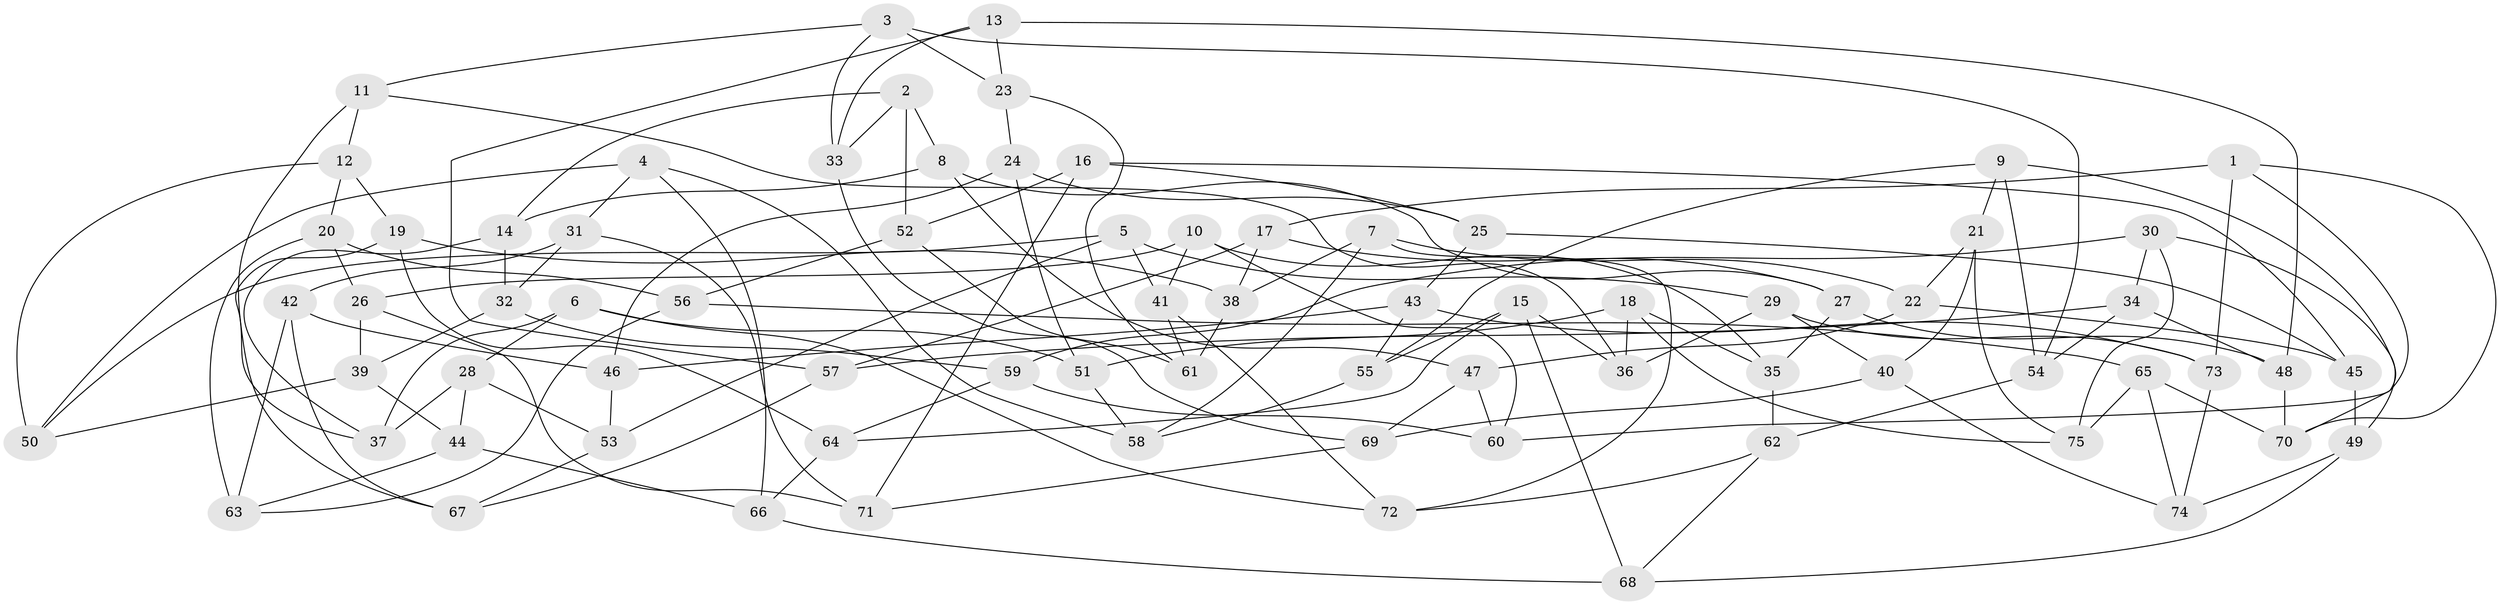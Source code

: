 // coarse degree distribution, {6: 0.6046511627906976, 4: 0.2558139534883721, 5: 0.13953488372093023}
// Generated by graph-tools (version 1.1) at 2025/24/03/03/25 07:24:29]
// undirected, 75 vertices, 150 edges
graph export_dot {
graph [start="1"]
  node [color=gray90,style=filled];
  1;
  2;
  3;
  4;
  5;
  6;
  7;
  8;
  9;
  10;
  11;
  12;
  13;
  14;
  15;
  16;
  17;
  18;
  19;
  20;
  21;
  22;
  23;
  24;
  25;
  26;
  27;
  28;
  29;
  30;
  31;
  32;
  33;
  34;
  35;
  36;
  37;
  38;
  39;
  40;
  41;
  42;
  43;
  44;
  45;
  46;
  47;
  48;
  49;
  50;
  51;
  52;
  53;
  54;
  55;
  56;
  57;
  58;
  59;
  60;
  61;
  62;
  63;
  64;
  65;
  66;
  67;
  68;
  69;
  70;
  71;
  72;
  73;
  74;
  75;
  1 -- 73;
  1 -- 17;
  1 -- 70;
  1 -- 60;
  2 -- 8;
  2 -- 33;
  2 -- 14;
  2 -- 52;
  3 -- 54;
  3 -- 11;
  3 -- 33;
  3 -- 23;
  4 -- 66;
  4 -- 50;
  4 -- 31;
  4 -- 58;
  5 -- 50;
  5 -- 29;
  5 -- 41;
  5 -- 53;
  6 -- 51;
  6 -- 72;
  6 -- 28;
  6 -- 37;
  7 -- 38;
  7 -- 72;
  7 -- 22;
  7 -- 58;
  8 -- 27;
  8 -- 14;
  8 -- 47;
  9 -- 55;
  9 -- 70;
  9 -- 21;
  9 -- 54;
  10 -- 26;
  10 -- 35;
  10 -- 41;
  10 -- 60;
  11 -- 36;
  11 -- 37;
  11 -- 12;
  12 -- 19;
  12 -- 20;
  12 -- 50;
  13 -- 57;
  13 -- 48;
  13 -- 23;
  13 -- 33;
  14 -- 32;
  14 -- 37;
  15 -- 64;
  15 -- 68;
  15 -- 55;
  15 -- 36;
  16 -- 45;
  16 -- 52;
  16 -- 71;
  16 -- 25;
  17 -- 57;
  17 -- 27;
  17 -- 38;
  18 -- 51;
  18 -- 75;
  18 -- 35;
  18 -- 36;
  19 -- 67;
  19 -- 38;
  19 -- 64;
  20 -- 56;
  20 -- 26;
  20 -- 63;
  21 -- 40;
  21 -- 22;
  21 -- 75;
  22 -- 45;
  22 -- 47;
  23 -- 24;
  23 -- 61;
  24 -- 51;
  24 -- 25;
  24 -- 46;
  25 -- 43;
  25 -- 45;
  26 -- 71;
  26 -- 39;
  27 -- 48;
  27 -- 35;
  28 -- 44;
  28 -- 53;
  28 -- 37;
  29 -- 40;
  29 -- 36;
  29 -- 73;
  30 -- 34;
  30 -- 49;
  30 -- 75;
  30 -- 59;
  31 -- 71;
  31 -- 42;
  31 -- 32;
  32 -- 59;
  32 -- 39;
  33 -- 69;
  34 -- 54;
  34 -- 48;
  34 -- 57;
  35 -- 62;
  38 -- 61;
  39 -- 50;
  39 -- 44;
  40 -- 69;
  40 -- 74;
  41 -- 61;
  41 -- 72;
  42 -- 67;
  42 -- 46;
  42 -- 63;
  43 -- 55;
  43 -- 46;
  43 -- 73;
  44 -- 63;
  44 -- 66;
  45 -- 49;
  46 -- 53;
  47 -- 69;
  47 -- 60;
  48 -- 70;
  49 -- 68;
  49 -- 74;
  51 -- 58;
  52 -- 61;
  52 -- 56;
  53 -- 67;
  54 -- 62;
  55 -- 58;
  56 -- 63;
  56 -- 65;
  57 -- 67;
  59 -- 60;
  59 -- 64;
  62 -- 68;
  62 -- 72;
  64 -- 66;
  65 -- 75;
  65 -- 74;
  65 -- 70;
  66 -- 68;
  69 -- 71;
  73 -- 74;
}
